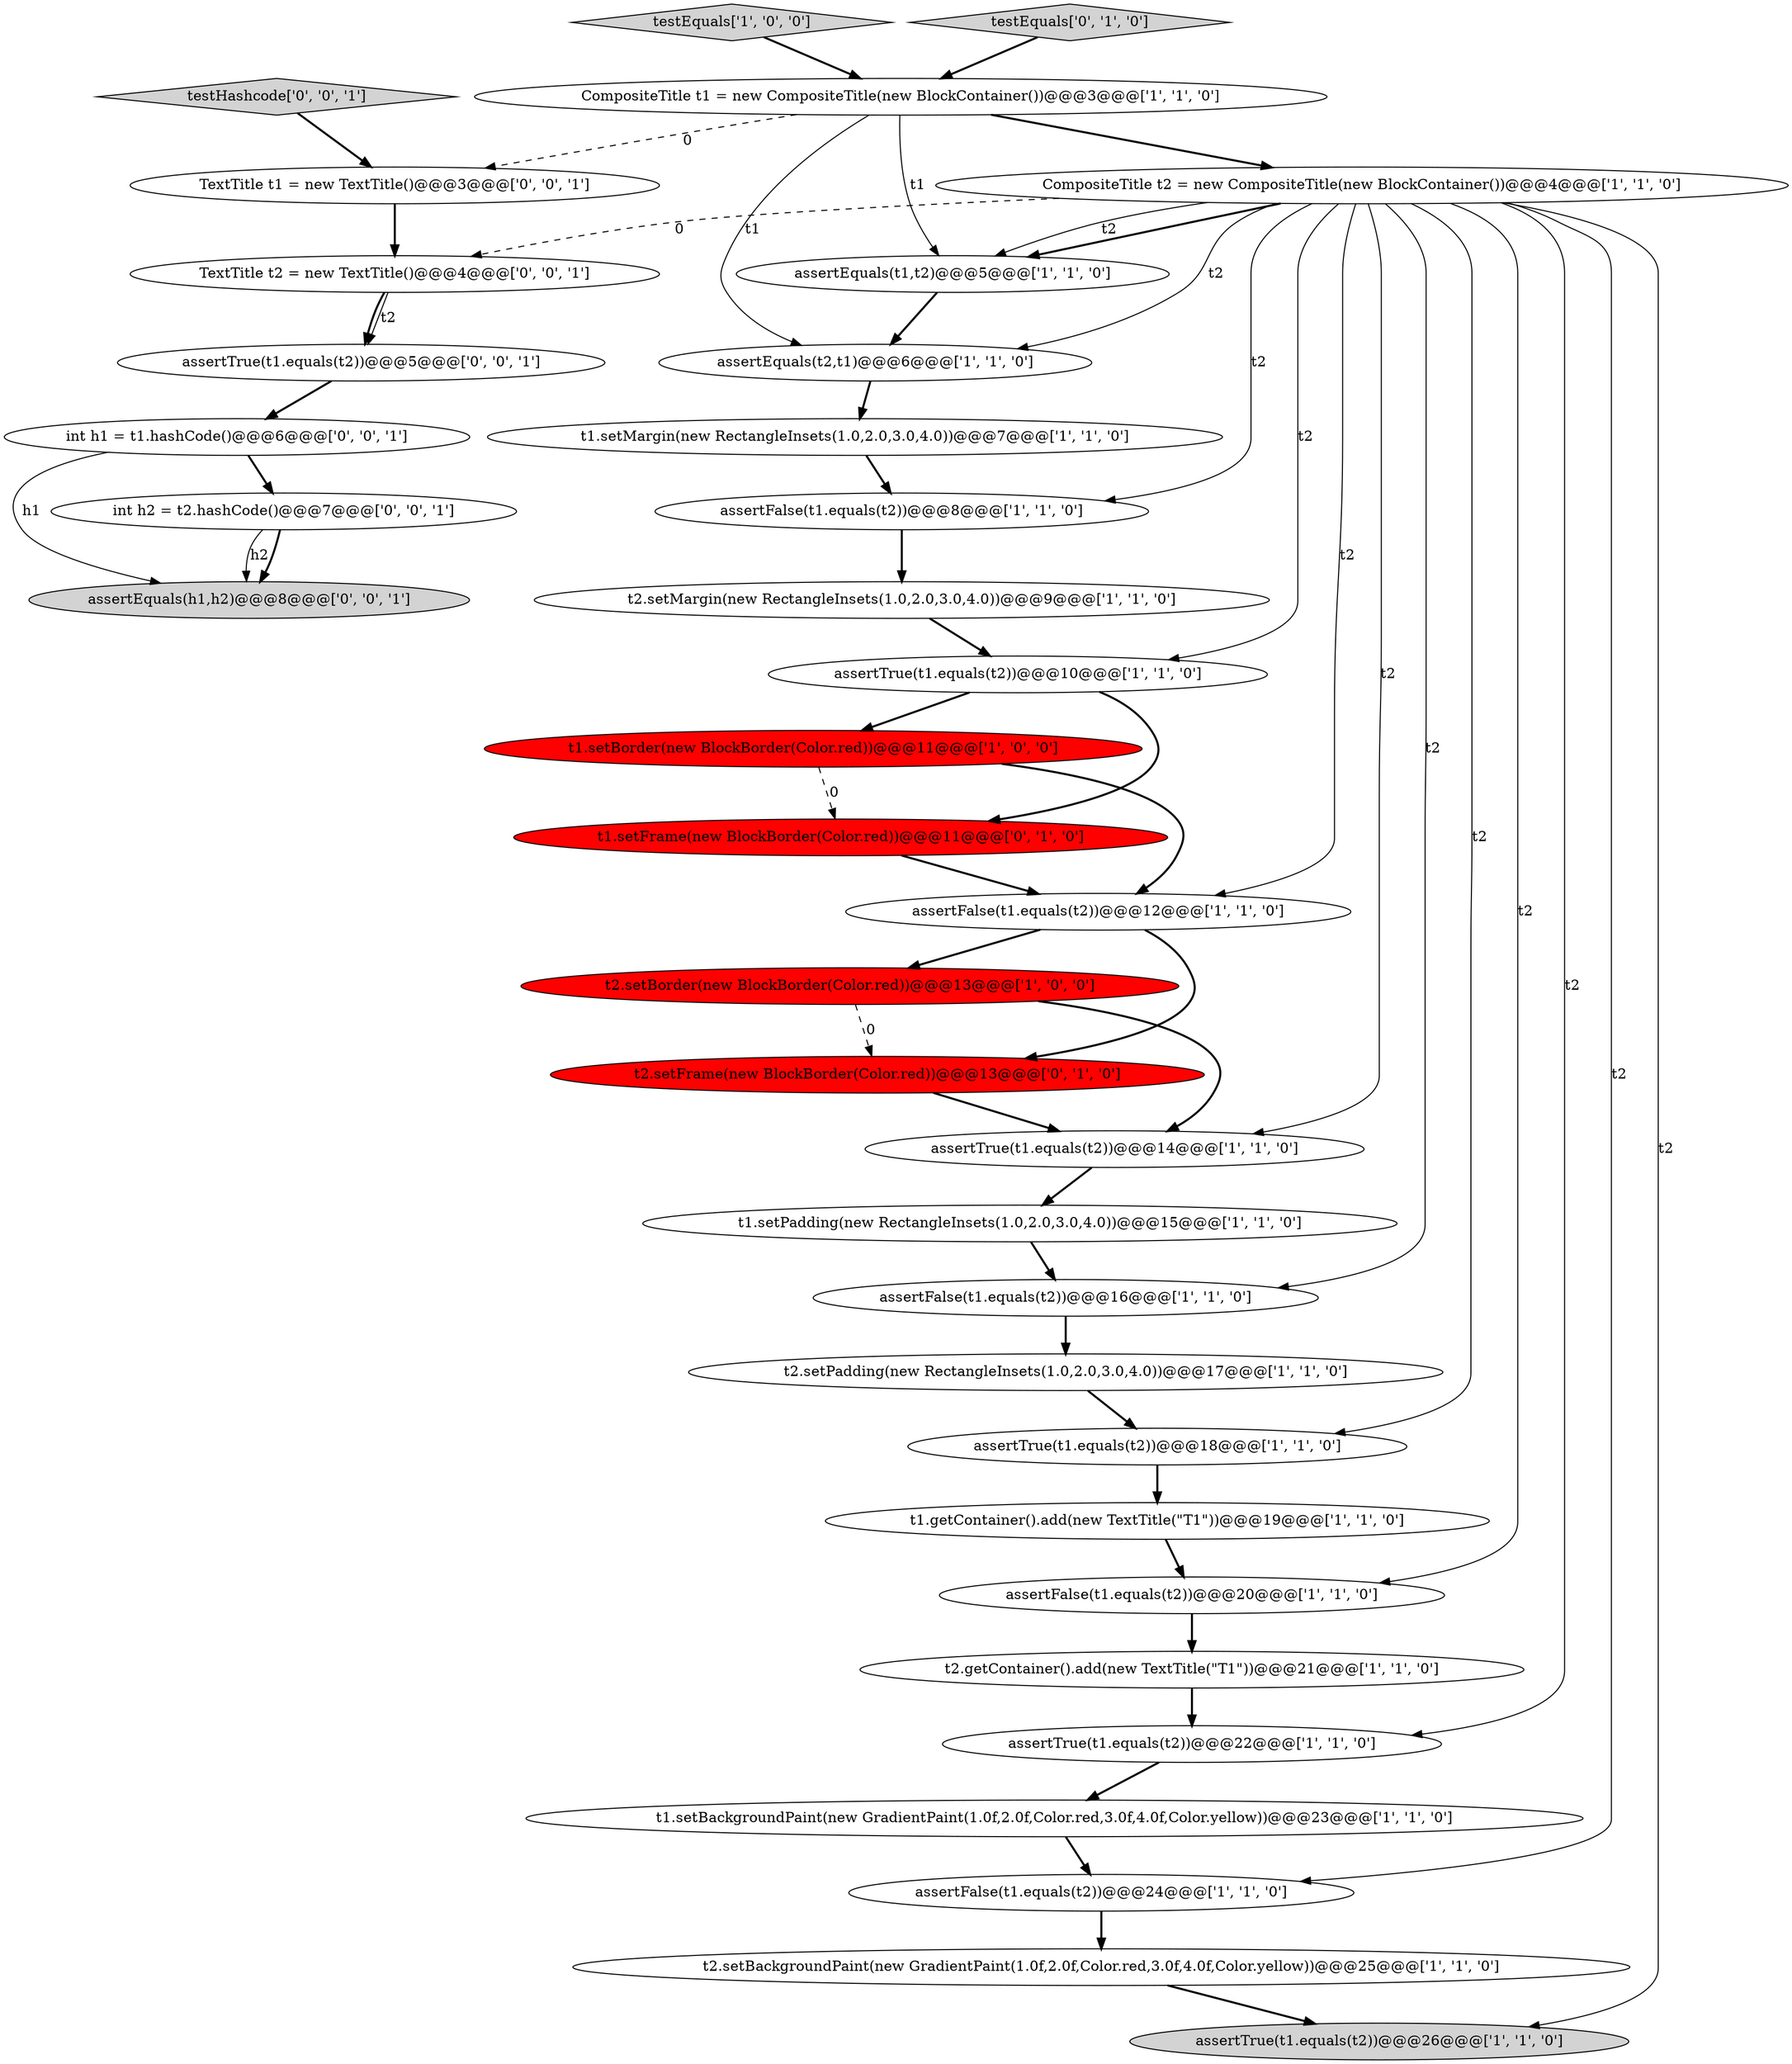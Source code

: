 digraph {
28 [style = filled, label = "TextTitle t1 = new TextTitle()@@@3@@@['0', '0', '1']", fillcolor = white, shape = ellipse image = "AAA0AAABBB3BBB"];
5 [style = filled, label = "t2.setMargin(new RectangleInsets(1.0,2.0,3.0,4.0))@@@9@@@['1', '1', '0']", fillcolor = white, shape = ellipse image = "AAA0AAABBB1BBB"];
17 [style = filled, label = "assertEquals(t2,t1)@@@6@@@['1', '1', '0']", fillcolor = white, shape = ellipse image = "AAA0AAABBB1BBB"];
15 [style = filled, label = "t2.getContainer().add(new TextTitle(\"T1\"))@@@21@@@['1', '1', '0']", fillcolor = white, shape = ellipse image = "AAA0AAABBB1BBB"];
25 [style = filled, label = "t1.setFrame(new BlockBorder(Color.red))@@@11@@@['0', '1', '0']", fillcolor = red, shape = ellipse image = "AAA1AAABBB2BBB"];
9 [style = filled, label = "t1.getContainer().add(new TextTitle(\"T1\"))@@@19@@@['1', '1', '0']", fillcolor = white, shape = ellipse image = "AAA0AAABBB1BBB"];
24 [style = filled, label = "assertTrue(t1.equals(t2))@@@18@@@['1', '1', '0']", fillcolor = white, shape = ellipse image = "AAA0AAABBB1BBB"];
26 [style = filled, label = "t2.setFrame(new BlockBorder(Color.red))@@@13@@@['0', '1', '0']", fillcolor = red, shape = ellipse image = "AAA1AAABBB2BBB"];
29 [style = filled, label = "TextTitle t2 = new TextTitle()@@@4@@@['0', '0', '1']", fillcolor = white, shape = ellipse image = "AAA0AAABBB3BBB"];
3 [style = filled, label = "t2.setBackgroundPaint(new GradientPaint(1.0f,2.0f,Color.red,3.0f,4.0f,Color.yellow))@@@25@@@['1', '1', '0']", fillcolor = white, shape = ellipse image = "AAA0AAABBB1BBB"];
23 [style = filled, label = "testEquals['1', '0', '0']", fillcolor = lightgray, shape = diamond image = "AAA0AAABBB1BBB"];
31 [style = filled, label = "assertEquals(h1,h2)@@@8@@@['0', '0', '1']", fillcolor = lightgray, shape = ellipse image = "AAA0AAABBB3BBB"];
12 [style = filled, label = "t1.setBackgroundPaint(new GradientPaint(1.0f,2.0f,Color.red,3.0f,4.0f,Color.yellow))@@@23@@@['1', '1', '0']", fillcolor = white, shape = ellipse image = "AAA0AAABBB1BBB"];
7 [style = filled, label = "t1.setBorder(new BlockBorder(Color.red))@@@11@@@['1', '0', '0']", fillcolor = red, shape = ellipse image = "AAA1AAABBB1BBB"];
4 [style = filled, label = "assertTrue(t1.equals(t2))@@@26@@@['1', '1', '0']", fillcolor = lightgray, shape = ellipse image = "AAA0AAABBB1BBB"];
21 [style = filled, label = "assertTrue(t1.equals(t2))@@@22@@@['1', '1', '0']", fillcolor = white, shape = ellipse image = "AAA0AAABBB1BBB"];
13 [style = filled, label = "CompositeTitle t1 = new CompositeTitle(new BlockContainer())@@@3@@@['1', '1', '0']", fillcolor = white, shape = ellipse image = "AAA0AAABBB1BBB"];
2 [style = filled, label = "t2.setPadding(new RectangleInsets(1.0,2.0,3.0,4.0))@@@17@@@['1', '1', '0']", fillcolor = white, shape = ellipse image = "AAA0AAABBB1BBB"];
6 [style = filled, label = "t2.setBorder(new BlockBorder(Color.red))@@@13@@@['1', '0', '0']", fillcolor = red, shape = ellipse image = "AAA1AAABBB1BBB"];
10 [style = filled, label = "assertFalse(t1.equals(t2))@@@16@@@['1', '1', '0']", fillcolor = white, shape = ellipse image = "AAA0AAABBB1BBB"];
18 [style = filled, label = "assertFalse(t1.equals(t2))@@@20@@@['1', '1', '0']", fillcolor = white, shape = ellipse image = "AAA0AAABBB1BBB"];
32 [style = filled, label = "int h1 = t1.hashCode()@@@6@@@['0', '0', '1']", fillcolor = white, shape = ellipse image = "AAA0AAABBB3BBB"];
34 [style = filled, label = "int h2 = t2.hashCode()@@@7@@@['0', '0', '1']", fillcolor = white, shape = ellipse image = "AAA0AAABBB3BBB"];
27 [style = filled, label = "testEquals['0', '1', '0']", fillcolor = lightgray, shape = diamond image = "AAA0AAABBB2BBB"];
20 [style = filled, label = "t1.setPadding(new RectangleInsets(1.0,2.0,3.0,4.0))@@@15@@@['1', '1', '0']", fillcolor = white, shape = ellipse image = "AAA0AAABBB1BBB"];
14 [style = filled, label = "assertEquals(t1,t2)@@@5@@@['1', '1', '0']", fillcolor = white, shape = ellipse image = "AAA0AAABBB1BBB"];
0 [style = filled, label = "assertFalse(t1.equals(t2))@@@24@@@['1', '1', '0']", fillcolor = white, shape = ellipse image = "AAA0AAABBB1BBB"];
22 [style = filled, label = "t1.setMargin(new RectangleInsets(1.0,2.0,3.0,4.0))@@@7@@@['1', '1', '0']", fillcolor = white, shape = ellipse image = "AAA0AAABBB1BBB"];
11 [style = filled, label = "assertTrue(t1.equals(t2))@@@10@@@['1', '1', '0']", fillcolor = white, shape = ellipse image = "AAA0AAABBB1BBB"];
19 [style = filled, label = "assertFalse(t1.equals(t2))@@@8@@@['1', '1', '0']", fillcolor = white, shape = ellipse image = "AAA0AAABBB1BBB"];
16 [style = filled, label = "assertTrue(t1.equals(t2))@@@14@@@['1', '1', '0']", fillcolor = white, shape = ellipse image = "AAA0AAABBB1BBB"];
1 [style = filled, label = "assertFalse(t1.equals(t2))@@@12@@@['1', '1', '0']", fillcolor = white, shape = ellipse image = "AAA0AAABBB1BBB"];
30 [style = filled, label = "assertTrue(t1.equals(t2))@@@5@@@['0', '0', '1']", fillcolor = white, shape = ellipse image = "AAA0AAABBB3BBB"];
8 [style = filled, label = "CompositeTitle t2 = new CompositeTitle(new BlockContainer())@@@4@@@['1', '1', '0']", fillcolor = white, shape = ellipse image = "AAA0AAABBB1BBB"];
33 [style = filled, label = "testHashcode['0', '0', '1']", fillcolor = lightgray, shape = diamond image = "AAA0AAABBB3BBB"];
8->10 [style = solid, label="t2"];
0->3 [style = bold, label=""];
27->13 [style = bold, label=""];
28->29 [style = bold, label=""];
32->31 [style = solid, label="h1"];
8->14 [style = solid, label="t2"];
25->1 [style = bold, label=""];
7->1 [style = bold, label=""];
34->31 [style = solid, label="h2"];
22->19 [style = bold, label=""];
29->30 [style = bold, label=""];
8->24 [style = solid, label="t2"];
15->21 [style = bold, label=""];
13->14 [style = solid, label="t1"];
33->28 [style = bold, label=""];
13->17 [style = solid, label="t1"];
29->30 [style = solid, label="t2"];
18->15 [style = bold, label=""];
8->14 [style = bold, label=""];
8->19 [style = solid, label="t2"];
14->17 [style = bold, label=""];
30->32 [style = bold, label=""];
34->31 [style = bold, label=""];
8->1 [style = solid, label="t2"];
32->34 [style = bold, label=""];
8->16 [style = solid, label="t2"];
17->22 [style = bold, label=""];
1->26 [style = bold, label=""];
12->0 [style = bold, label=""];
3->4 [style = bold, label=""];
20->10 [style = bold, label=""];
21->12 [style = bold, label=""];
13->28 [style = dashed, label="0"];
19->5 [style = bold, label=""];
26->16 [style = bold, label=""];
1->6 [style = bold, label=""];
9->18 [style = bold, label=""];
23->13 [style = bold, label=""];
6->16 [style = bold, label=""];
6->26 [style = dashed, label="0"];
8->0 [style = solid, label="t2"];
8->18 [style = solid, label="t2"];
7->25 [style = dashed, label="0"];
10->2 [style = bold, label=""];
5->11 [style = bold, label=""];
8->21 [style = solid, label="t2"];
2->24 [style = bold, label=""];
13->8 [style = bold, label=""];
8->11 [style = solid, label="t2"];
8->17 [style = solid, label="t2"];
8->4 [style = solid, label="t2"];
16->20 [style = bold, label=""];
8->29 [style = dashed, label="0"];
11->7 [style = bold, label=""];
24->9 [style = bold, label=""];
11->25 [style = bold, label=""];
}
